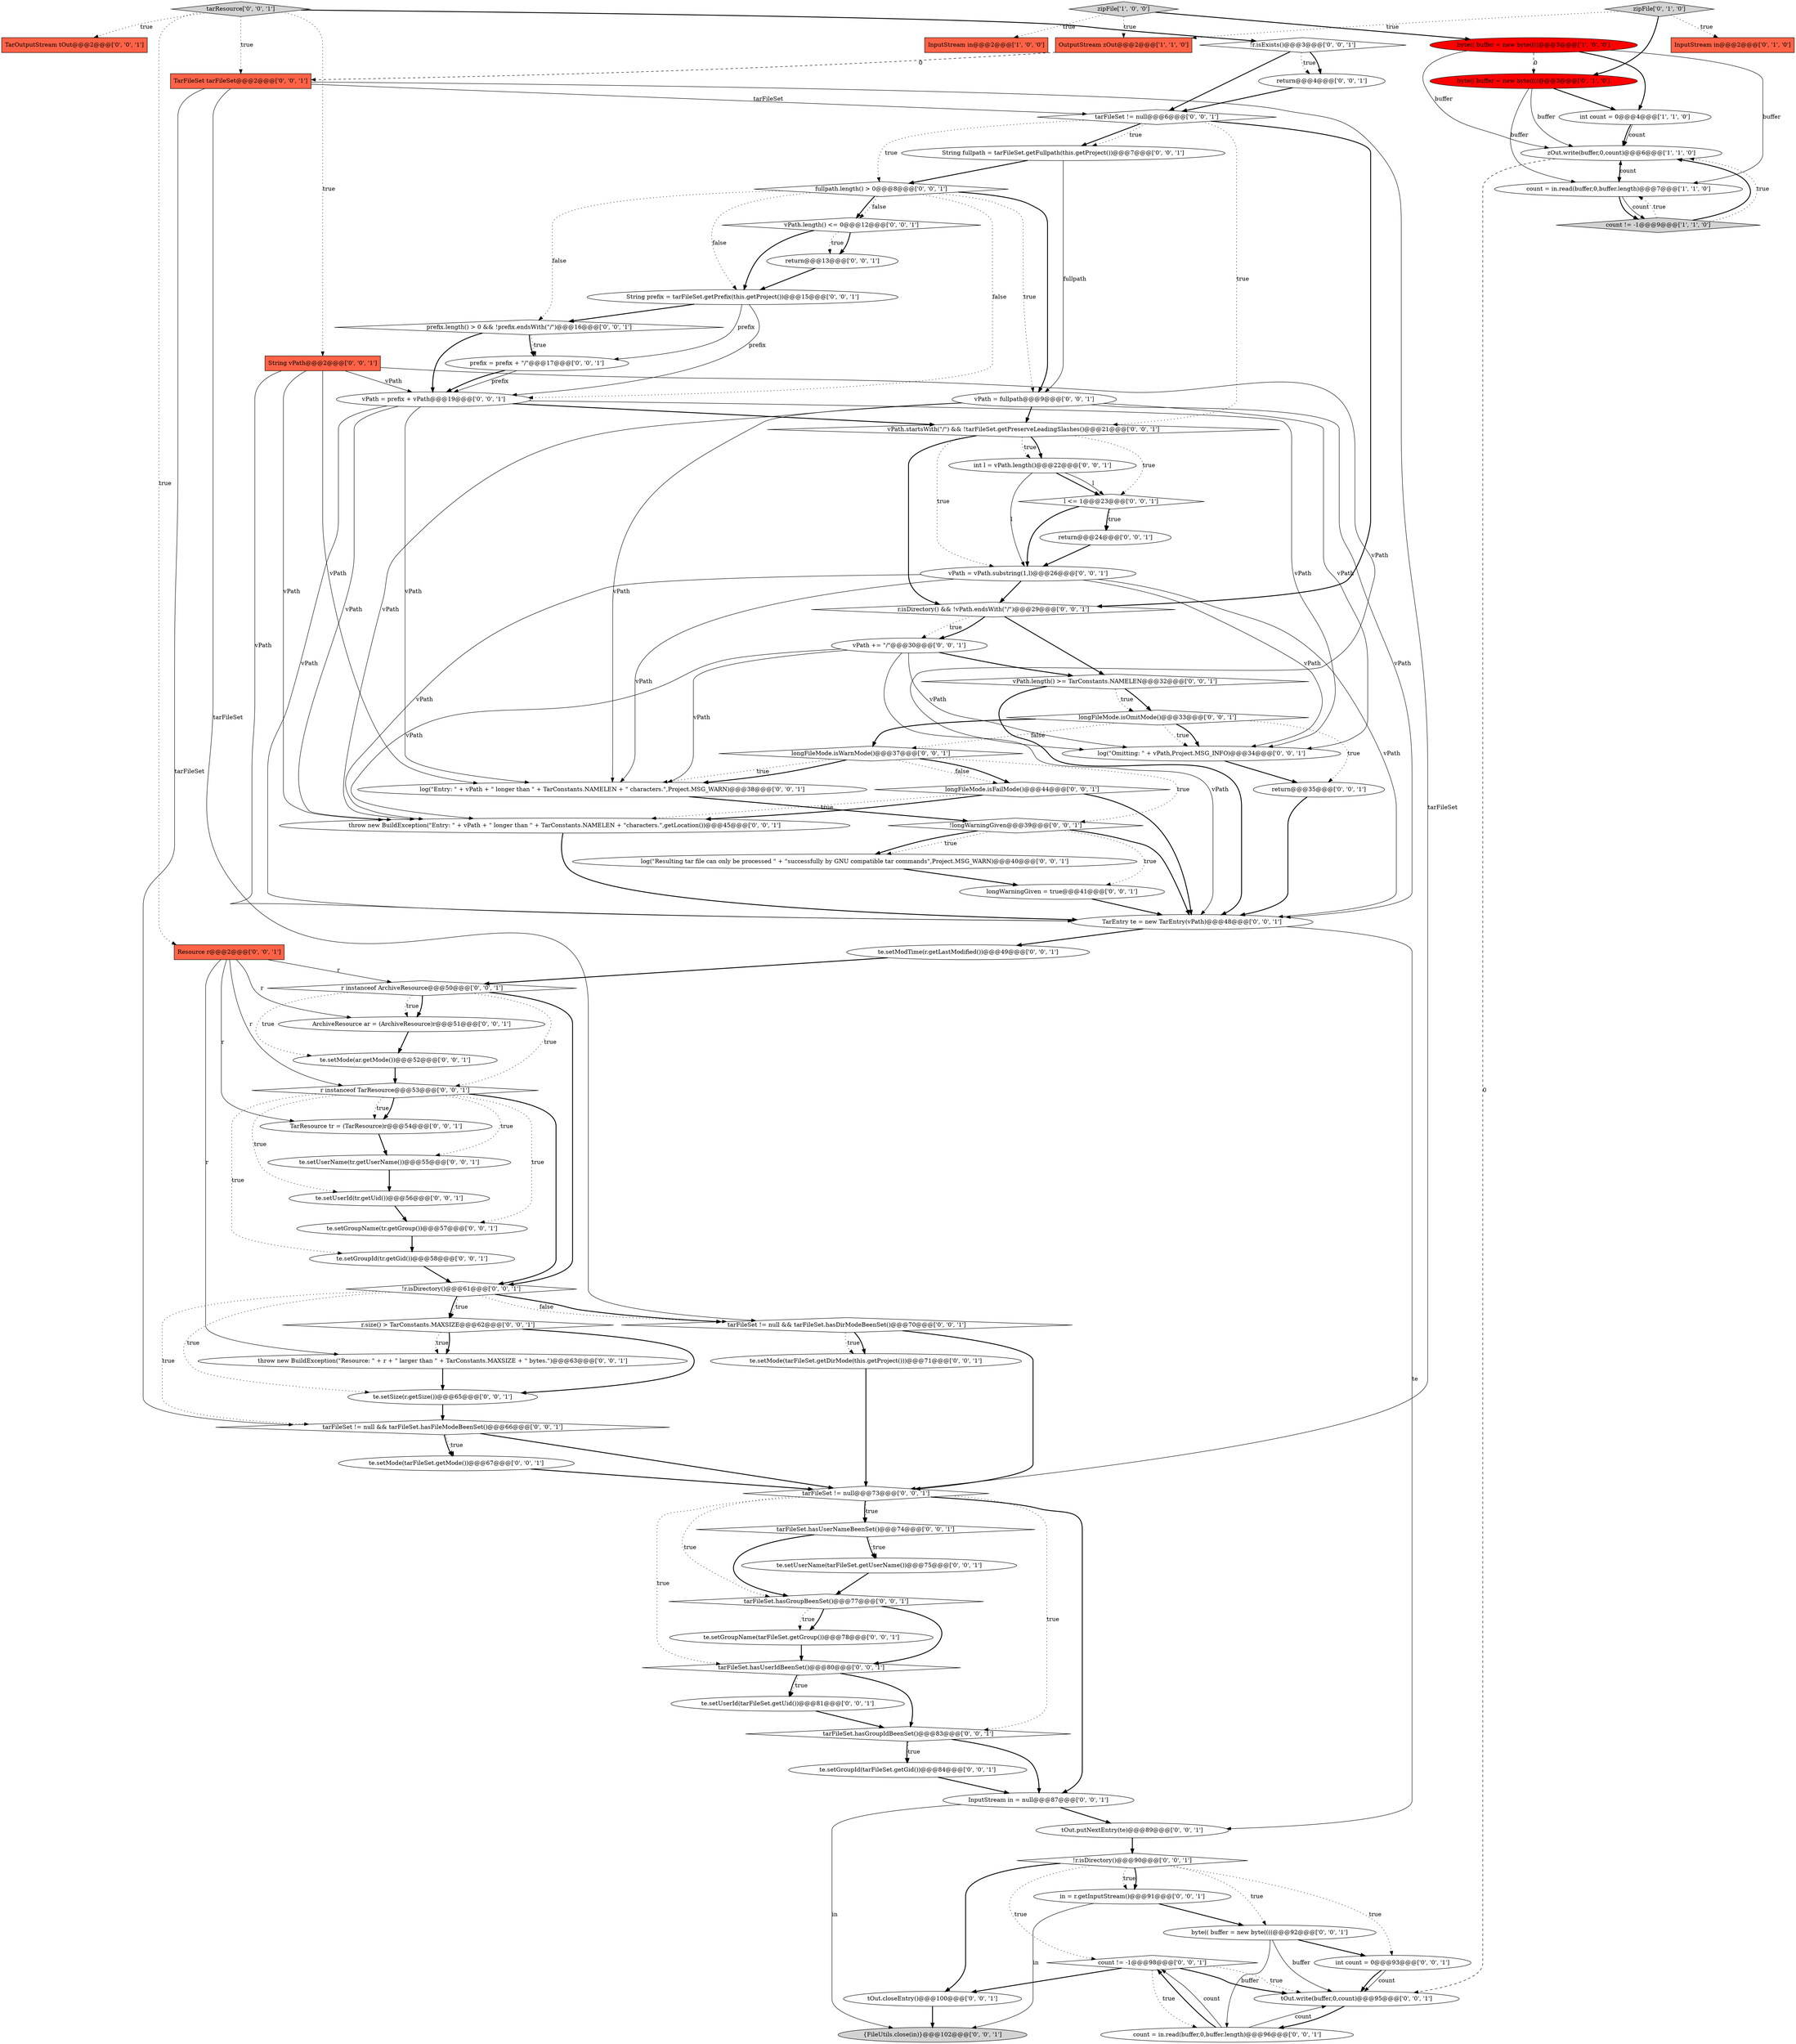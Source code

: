 digraph {
5 [style = filled, label = "OutputStream zOut@@@2@@@['1', '1', '0']", fillcolor = tomato, shape = box image = "AAA0AAABBB1BBB"];
53 [style = filled, label = "Resource r@@@2@@@['0', '0', '1']", fillcolor = tomato, shape = box image = "AAA0AAABBB3BBB"];
24 [style = filled, label = "throw new BuildException(\"Resource: \" + r + \" larger than \" + TarConstants.MAXSIZE + \" bytes.\")@@@63@@@['0', '0', '1']", fillcolor = white, shape = ellipse image = "AAA0AAABBB3BBB"];
0 [style = filled, label = "count != -1@@@9@@@['1', '1', '0']", fillcolor = lightgray, shape = diamond image = "AAA0AAABBB1BBB"];
40 [style = filled, label = "TarOutputStream tOut@@@2@@@['0', '0', '1']", fillcolor = tomato, shape = box image = "AAA0AAABBB3BBB"];
9 [style = filled, label = "zipFile['0', '1', '0']", fillcolor = lightgray, shape = diamond image = "AAA0AAABBB2BBB"];
39 [style = filled, label = "tOut.write(buffer,0,count)@@@95@@@['0', '0', '1']", fillcolor = white, shape = ellipse image = "AAA0AAABBB3BBB"];
2 [style = filled, label = "zOut.write(buffer,0,count)@@@6@@@['1', '1', '0']", fillcolor = white, shape = ellipse image = "AAA0AAABBB1BBB"];
83 [style = filled, label = "count != -1@@@98@@@['0', '0', '1']", fillcolor = white, shape = diamond image = "AAA0AAABBB3BBB"];
69 [style = filled, label = "String fullpath = tarFileSet.getFullpath(this.getProject())@@@7@@@['0', '0', '1']", fillcolor = white, shape = ellipse image = "AAA0AAABBB3BBB"];
14 [style = filled, label = "te.setMode(tarFileSet.getDirMode(this.getProject()))@@@71@@@['0', '0', '1']", fillcolor = white, shape = ellipse image = "AAA0AAABBB3BBB"];
78 [style = filled, label = "int l = vPath.length()@@@22@@@['0', '0', '1']", fillcolor = white, shape = ellipse image = "AAA0AAABBB3BBB"];
79 [style = filled, label = "return@@@24@@@['0', '0', '1']", fillcolor = white, shape = ellipse image = "AAA0AAABBB3BBB"];
46 [style = filled, label = "tarFileSet != null && tarFileSet.hasFileModeBeenSet()@@@66@@@['0', '0', '1']", fillcolor = white, shape = diamond image = "AAA0AAABBB3BBB"];
75 [style = filled, label = "te.setUserName(tarFileSet.getUserName())@@@75@@@['0', '0', '1']", fillcolor = white, shape = ellipse image = "AAA0AAABBB3BBB"];
25 [style = filled, label = "te.setSize(r.getSize())@@@65@@@['0', '0', '1']", fillcolor = white, shape = ellipse image = "AAA0AAABBB3BBB"];
10 [style = filled, label = "byte(( buffer = new byte((((@@@3@@@['0', '1', '0']", fillcolor = red, shape = ellipse image = "AAA1AAABBB2BBB"];
8 [style = filled, label = "InputStream in@@@2@@@['0', '1', '0']", fillcolor = tomato, shape = box image = "AAA0AAABBB2BBB"];
74 [style = filled, label = "!r.isDirectory()@@@90@@@['0', '0', '1']", fillcolor = white, shape = diamond image = "AAA0AAABBB3BBB"];
73 [style = filled, label = "vPath.length() >= TarConstants.NAMELEN@@@32@@@['0', '0', '1']", fillcolor = white, shape = diamond image = "AAA0AAABBB3BBB"];
36 [style = filled, label = "{FileUtils.close(in)}@@@102@@@['0', '0', '1']", fillcolor = lightgray, shape = ellipse image = "AAA0AAABBB3BBB"];
42 [style = filled, label = "te.setMode(tarFileSet.getMode())@@@67@@@['0', '0', '1']", fillcolor = white, shape = ellipse image = "AAA0AAABBB3BBB"];
56 [style = filled, label = "te.setMode(ar.getMode())@@@52@@@['0', '0', '1']", fillcolor = white, shape = ellipse image = "AAA0AAABBB3BBB"];
70 [style = filled, label = "tarFileSet != null && tarFileSet.hasDirModeBeenSet()@@@70@@@['0', '0', '1']", fillcolor = white, shape = diamond image = "AAA0AAABBB3BBB"];
3 [style = filled, label = "InputStream in@@@2@@@['1', '0', '0']", fillcolor = tomato, shape = box image = "AAA0AAABBB1BBB"];
57 [style = filled, label = "tarFileSet != null@@@73@@@['0', '0', '1']", fillcolor = white, shape = diamond image = "AAA0AAABBB3BBB"];
60 [style = filled, label = "vPath.length() <= 0@@@12@@@['0', '0', '1']", fillcolor = white, shape = diamond image = "AAA0AAABBB3BBB"];
80 [style = filled, label = "te.setUserId(tr.getUid())@@@56@@@['0', '0', '1']", fillcolor = white, shape = ellipse image = "AAA0AAABBB3BBB"];
1 [style = filled, label = "int count = 0@@@4@@@['1', '1', '0']", fillcolor = white, shape = ellipse image = "AAA0AAABBB1BBB"];
26 [style = filled, label = "log(\"Omitting: \" + vPath,Project.MSG_INFO)@@@34@@@['0', '0', '1']", fillcolor = white, shape = ellipse image = "AAA0AAABBB3BBB"];
38 [style = filled, label = "tOut.closeEntry()@@@100@@@['0', '0', '1']", fillcolor = white, shape = ellipse image = "AAA0AAABBB3BBB"];
82 [style = filled, label = "!r.isExists()@@@3@@@['0', '0', '1']", fillcolor = white, shape = diamond image = "AAA0AAABBB3BBB"];
76 [style = filled, label = "tarFileSet.hasGroupIdBeenSet()@@@83@@@['0', '0', '1']", fillcolor = white, shape = diamond image = "AAA0AAABBB3BBB"];
18 [style = filled, label = "!r.isDirectory()@@@61@@@['0', '0', '1']", fillcolor = white, shape = diamond image = "AAA0AAABBB3BBB"];
4 [style = filled, label = "count = in.read(buffer,0,buffer.length)@@@7@@@['1', '1', '0']", fillcolor = white, shape = ellipse image = "AAA0AAABBB1BBB"];
35 [style = filled, label = "longFileMode.isOmitMode()@@@33@@@['0', '0', '1']", fillcolor = white, shape = diamond image = "AAA0AAABBB3BBB"];
66 [style = filled, label = "return@@@35@@@['0', '0', '1']", fillcolor = white, shape = ellipse image = "AAA0AAABBB3BBB"];
33 [style = filled, label = "TarResource tr = (TarResource)r@@@54@@@['0', '0', '1']", fillcolor = white, shape = ellipse image = "AAA0AAABBB3BBB"];
7 [style = filled, label = "byte(( buffer = new byte((((@@@3@@@['1', '0', '0']", fillcolor = red, shape = ellipse image = "AAA1AAABBB1BBB"];
28 [style = filled, label = "te.setGroupName(tarFileSet.getGroup())@@@78@@@['0', '0', '1']", fillcolor = white, shape = ellipse image = "AAA0AAABBB3BBB"];
41 [style = filled, label = "te.setGroupId(tarFileSet.getGid())@@@84@@@['0', '0', '1']", fillcolor = white, shape = ellipse image = "AAA0AAABBB3BBB"];
81 [style = filled, label = "in = r.getInputStream()@@@91@@@['0', '0', '1']", fillcolor = white, shape = ellipse image = "AAA0AAABBB3BBB"];
31 [style = filled, label = "te.setUserName(tr.getUserName())@@@55@@@['0', '0', '1']", fillcolor = white, shape = ellipse image = "AAA0AAABBB3BBB"];
22 [style = filled, label = "log(\"Resulting tar file can only be processed \" + \"successfully by GNU compatible tar commands\",Project.MSG_WARN)@@@40@@@['0', '0', '1']", fillcolor = white, shape = ellipse image = "AAA0AAABBB3BBB"];
17 [style = filled, label = "te.setUserId(tarFileSet.getUid())@@@81@@@['0', '0', '1']", fillcolor = white, shape = ellipse image = "AAA0AAABBB3BBB"];
32 [style = filled, label = "return@@@13@@@['0', '0', '1']", fillcolor = white, shape = ellipse image = "AAA0AAABBB3BBB"];
30 [style = filled, label = "prefix.length() > 0 && !prefix.endsWith(\"/\")@@@16@@@['0', '0', '1']", fillcolor = white, shape = diamond image = "AAA0AAABBB3BBB"];
71 [style = filled, label = "r.isDirectory() && !vPath.endsWith(\"/\")@@@29@@@['0', '0', '1']", fillcolor = white, shape = diamond image = "AAA0AAABBB3BBB"];
29 [style = filled, label = "te.setGroupName(tr.getGroup())@@@57@@@['0', '0', '1']", fillcolor = white, shape = ellipse image = "AAA0AAABBB3BBB"];
65 [style = filled, label = "int count = 0@@@93@@@['0', '0', '1']", fillcolor = white, shape = ellipse image = "AAA0AAABBB3BBB"];
27 [style = filled, label = "!longWarningGiven@@@39@@@['0', '0', '1']", fillcolor = white, shape = diamond image = "AAA0AAABBB3BBB"];
49 [style = filled, label = "count = in.read(buffer,0,buffer.length)@@@96@@@['0', '0', '1']", fillcolor = white, shape = ellipse image = "AAA0AAABBB3BBB"];
55 [style = filled, label = "ArchiveResource ar = (ArchiveResource)r@@@51@@@['0', '0', '1']", fillcolor = white, shape = ellipse image = "AAA0AAABBB3BBB"];
11 [style = filled, label = "r instanceof ArchiveResource@@@50@@@['0', '0', '1']", fillcolor = white, shape = diamond image = "AAA0AAABBB3BBB"];
44 [style = filled, label = "throw new BuildException(\"Entry: \" + vPath + \" longer than \" + TarConstants.NAMELEN + \"characters.\",getLocation())@@@45@@@['0', '0', '1']", fillcolor = white, shape = ellipse image = "AAA0AAABBB3BBB"];
16 [style = filled, label = "te.setModTime(r.getLastModified())@@@49@@@['0', '0', '1']", fillcolor = white, shape = ellipse image = "AAA0AAABBB3BBB"];
19 [style = filled, label = "log(\"Entry: \" + vPath + \" longer than \" + TarConstants.NAMELEN + \" characters.\",Project.MSG_WARN)@@@38@@@['0', '0', '1']", fillcolor = white, shape = ellipse image = "AAA0AAABBB3BBB"];
12 [style = filled, label = "vPath = vPath.substring(1,l)@@@26@@@['0', '0', '1']", fillcolor = white, shape = ellipse image = "AAA0AAABBB3BBB"];
21 [style = filled, label = "longWarningGiven = true@@@41@@@['0', '0', '1']", fillcolor = white, shape = ellipse image = "AAA0AAABBB3BBB"];
59 [style = filled, label = "tarResource['0', '0', '1']", fillcolor = lightgray, shape = diamond image = "AAA0AAABBB3BBB"];
47 [style = filled, label = "vPath = fullpath@@@9@@@['0', '0', '1']", fillcolor = white, shape = ellipse image = "AAA0AAABBB3BBB"];
43 [style = filled, label = "tarFileSet.hasUserNameBeenSet()@@@74@@@['0', '0', '1']", fillcolor = white, shape = diamond image = "AAA0AAABBB3BBB"];
67 [style = filled, label = "String vPath@@@2@@@['0', '0', '1']", fillcolor = tomato, shape = box image = "AAA0AAABBB3BBB"];
48 [style = filled, label = "r.size() > TarConstants.MAXSIZE@@@62@@@['0', '0', '1']", fillcolor = white, shape = diamond image = "AAA0AAABBB3BBB"];
15 [style = filled, label = "byte(( buffer = new byte((((@@@92@@@['0', '0', '1']", fillcolor = white, shape = ellipse image = "AAA0AAABBB3BBB"];
54 [style = filled, label = "tOut.putNextEntry(te)@@@89@@@['0', '0', '1']", fillcolor = white, shape = ellipse image = "AAA0AAABBB3BBB"];
58 [style = filled, label = "vPath = prefix + vPath@@@19@@@['0', '0', '1']", fillcolor = white, shape = ellipse image = "AAA0AAABBB3BBB"];
45 [style = filled, label = "InputStream in = null@@@87@@@['0', '0', '1']", fillcolor = white, shape = ellipse image = "AAA0AAABBB3BBB"];
62 [style = filled, label = "return@@@4@@@['0', '0', '1']", fillcolor = white, shape = ellipse image = "AAA0AAABBB3BBB"];
34 [style = filled, label = "tarFileSet != null@@@6@@@['0', '0', '1']", fillcolor = white, shape = diamond image = "AAA0AAABBB3BBB"];
61 [style = filled, label = "tarFileSet.hasGroupBeenSet()@@@77@@@['0', '0', '1']", fillcolor = white, shape = diamond image = "AAA0AAABBB3BBB"];
77 [style = filled, label = "fullpath.length() > 0@@@8@@@['0', '0', '1']", fillcolor = white, shape = diamond image = "AAA0AAABBB3BBB"];
50 [style = filled, label = "tarFileSet.hasUserIdBeenSet()@@@80@@@['0', '0', '1']", fillcolor = white, shape = diamond image = "AAA0AAABBB3BBB"];
37 [style = filled, label = "te.setGroupId(tr.getGid())@@@58@@@['0', '0', '1']", fillcolor = white, shape = ellipse image = "AAA0AAABBB3BBB"];
6 [style = filled, label = "zipFile['1', '0', '0']", fillcolor = lightgray, shape = diamond image = "AAA0AAABBB1BBB"];
20 [style = filled, label = "TarEntry te = new TarEntry(vPath)@@@48@@@['0', '0', '1']", fillcolor = white, shape = ellipse image = "AAA0AAABBB3BBB"];
68 [style = filled, label = "prefix = prefix + \"/\"@@@17@@@['0', '0', '1']", fillcolor = white, shape = ellipse image = "AAA0AAABBB3BBB"];
72 [style = filled, label = "String prefix = tarFileSet.getPrefix(this.getProject())@@@15@@@['0', '0', '1']", fillcolor = white, shape = ellipse image = "AAA0AAABBB3BBB"];
63 [style = filled, label = "r instanceof TarResource@@@53@@@['0', '0', '1']", fillcolor = white, shape = diamond image = "AAA0AAABBB3BBB"];
13 [style = filled, label = "longFileMode.isFailMode()@@@44@@@['0', '0', '1']", fillcolor = white, shape = diamond image = "AAA0AAABBB3BBB"];
23 [style = filled, label = "l <= 1@@@23@@@['0', '0', '1']", fillcolor = white, shape = diamond image = "AAA0AAABBB3BBB"];
64 [style = filled, label = "vPath.startsWith(\"/\") && !tarFileSet.getPreserveLeadingSlashes()@@@21@@@['0', '0', '1']", fillcolor = white, shape = diamond image = "AAA0AAABBB3BBB"];
51 [style = filled, label = "longFileMode.isWarnMode()@@@37@@@['0', '0', '1']", fillcolor = white, shape = diamond image = "AAA0AAABBB3BBB"];
52 [style = filled, label = "vPath += \"/\"@@@30@@@['0', '0', '1']", fillcolor = white, shape = ellipse image = "AAA0AAABBB3BBB"];
84 [style = filled, label = "TarFileSet tarFileSet@@@2@@@['0', '0', '1']", fillcolor = tomato, shape = box image = "AAA0AAABBB3BBB"];
10->4 [style = solid, label="buffer"];
7->2 [style = solid, label="buffer"];
83->39 [style = bold, label=""];
47->44 [style = solid, label="vPath"];
49->83 [style = bold, label=""];
71->52 [style = dotted, label="true"];
63->80 [style = dotted, label="true"];
28->50 [style = bold, label=""];
1->2 [style = solid, label="count"];
83->49 [style = dotted, label="true"];
43->75 [style = dotted, label="true"];
77->72 [style = dotted, label="false"];
60->32 [style = bold, label=""];
35->26 [style = dotted, label="true"];
52->20 [style = solid, label="vPath"];
9->10 [style = bold, label=""];
74->81 [style = dotted, label="true"];
48->24 [style = dotted, label="true"];
53->33 [style = solid, label="r"];
51->13 [style = dotted, label="false"];
78->23 [style = bold, label=""];
47->19 [style = solid, label="vPath"];
77->47 [style = bold, label=""];
5->84 [style = dashed, label="0"];
81->36 [style = solid, label="in"];
20->16 [style = bold, label=""];
66->20 [style = bold, label=""];
76->41 [style = bold, label=""];
32->72 [style = bold, label=""];
82->62 [style = dotted, label="true"];
39->49 [style = bold, label=""];
77->60 [style = bold, label=""];
12->20 [style = solid, label="vPath"];
41->45 [style = bold, label=""];
23->12 [style = bold, label=""];
70->57 [style = bold, label=""];
83->38 [style = bold, label=""];
34->69 [style = bold, label=""];
20->54 [style = solid, label="te"];
67->58 [style = solid, label="vPath"];
6->3 [style = dotted, label="true"];
11->63 [style = dotted, label="true"];
4->0 [style = solid, label="count"];
48->24 [style = bold, label=""];
26->66 [style = bold, label=""];
83->39 [style = dotted, label="true"];
59->84 [style = dotted, label="true"];
13->44 [style = dotted, label="true"];
67->19 [style = solid, label="vPath"];
70->14 [style = dotted, label="true"];
53->63 [style = solid, label="r"];
47->64 [style = bold, label=""];
46->42 [style = bold, label=""];
7->1 [style = bold, label=""];
64->71 [style = bold, label=""];
27->22 [style = dotted, label="true"];
63->18 [style = bold, label=""];
63->33 [style = dotted, label="true"];
57->76 [style = dotted, label="true"];
52->73 [style = bold, label=""];
71->52 [style = bold, label=""];
73->35 [style = bold, label=""];
69->77 [style = bold, label=""];
30->58 [style = bold, label=""];
27->21 [style = dotted, label="true"];
57->45 [style = bold, label=""];
84->57 [style = solid, label="tarFileSet"];
30->68 [style = bold, label=""];
75->61 [style = bold, label=""];
2->4 [style = bold, label=""];
27->22 [style = bold, label=""];
35->66 [style = dotted, label="true"];
11->18 [style = bold, label=""];
4->0 [style = bold, label=""];
78->12 [style = solid, label="l"];
9->8 [style = dotted, label="true"];
34->71 [style = bold, label=""];
76->41 [style = dotted, label="true"];
17->76 [style = bold, label=""];
54->74 [style = bold, label=""];
57->50 [style = dotted, label="true"];
45->36 [style = solid, label="in"];
82->62 [style = bold, label=""];
4->2 [style = solid, label="count"];
44->20 [style = bold, label=""];
65->39 [style = bold, label=""];
84->34 [style = solid, label="tarFileSet"];
81->15 [style = bold, label=""];
14->57 [style = bold, label=""];
77->30 [style = dotted, label="false"];
23->79 [style = dotted, label="true"];
18->70 [style = dotted, label="false"];
2->39 [style = dashed, label="0"];
72->30 [style = bold, label=""];
18->70 [style = bold, label=""];
74->38 [style = bold, label=""];
65->39 [style = solid, label="count"];
6->7 [style = bold, label=""];
43->75 [style = bold, label=""];
10->1 [style = bold, label=""];
53->24 [style = solid, label="r"];
61->28 [style = bold, label=""];
27->20 [style = bold, label=""];
34->77 [style = dotted, label="true"];
35->51 [style = bold, label=""];
34->69 [style = dotted, label="true"];
60->32 [style = dotted, label="true"];
52->26 [style = solid, label="vPath"];
51->27 [style = dotted, label="true"];
63->29 [style = dotted, label="true"];
57->43 [style = dotted, label="true"];
59->40 [style = dotted, label="true"];
12->19 [style = solid, label="vPath"];
74->65 [style = dotted, label="true"];
64->78 [style = dotted, label="true"];
49->83 [style = solid, label="count"];
80->29 [style = bold, label=""];
70->14 [style = bold, label=""];
74->83 [style = dotted, label="true"];
68->58 [style = solid, label="prefix"];
50->17 [style = bold, label=""];
0->4 [style = dotted, label="true"];
63->31 [style = dotted, label="true"];
30->68 [style = dotted, label="true"];
79->12 [style = bold, label=""];
34->64 [style = dotted, label="true"];
29->37 [style = bold, label=""];
77->60 [style = dotted, label="false"];
67->26 [style = solid, label="vPath"];
53->55 [style = solid, label="r"];
58->44 [style = solid, label="vPath"];
51->13 [style = bold, label=""];
43->61 [style = bold, label=""];
15->49 [style = solid, label="buffer"];
61->28 [style = dotted, label="true"];
57->61 [style = dotted, label="true"];
71->73 [style = bold, label=""];
18->48 [style = bold, label=""];
7->4 [style = solid, label="buffer"];
23->79 [style = bold, label=""];
84->70 [style = solid, label="tarFileSet"];
58->20 [style = solid, label="vPath"];
60->72 [style = bold, label=""];
35->51 [style = dotted, label="false"];
42->57 [style = bold, label=""];
18->46 [style = dotted, label="true"];
24->25 [style = bold, label=""];
72->68 [style = solid, label="prefix"];
59->53 [style = dotted, label="true"];
76->45 [style = bold, label=""];
49->39 [style = solid, label="count"];
64->78 [style = bold, label=""];
62->34 [style = bold, label=""];
57->43 [style = bold, label=""];
1->2 [style = bold, label=""];
11->55 [style = bold, label=""];
56->63 [style = bold, label=""];
84->46 [style = solid, label="tarFileSet"];
15->39 [style = solid, label="buffer"];
73->35 [style = dotted, label="true"];
46->57 [style = bold, label=""];
53->11 [style = solid, label="r"];
35->26 [style = bold, label=""];
69->47 [style = solid, label="fullpath"];
74->15 [style = dotted, label="true"];
58->64 [style = bold, label=""];
9->5 [style = dotted, label="true"];
11->56 [style = dotted, label="true"];
16->11 [style = bold, label=""];
63->33 [style = bold, label=""];
18->25 [style = dotted, label="true"];
10->2 [style = solid, label="buffer"];
13->44 [style = bold, label=""];
0->2 [style = bold, label=""];
11->55 [style = dotted, label="true"];
22->21 [style = bold, label=""];
58->19 [style = solid, label="vPath"];
18->48 [style = dotted, label="true"];
38->36 [style = bold, label=""];
72->58 [style = solid, label="prefix"];
64->12 [style = dotted, label="true"];
25->46 [style = bold, label=""];
50->76 [style = bold, label=""];
82->34 [style = bold, label=""];
73->20 [style = bold, label=""];
67->44 [style = solid, label="vPath"];
55->56 [style = bold, label=""];
77->58 [style = dotted, label="false"];
50->17 [style = dotted, label="true"];
45->54 [style = bold, label=""];
74->81 [style = bold, label=""];
52->44 [style = solid, label="vPath"];
59->82 [style = bold, label=""];
78->23 [style = solid, label="l"];
21->20 [style = bold, label=""];
64->23 [style = dotted, label="true"];
47->20 [style = solid, label="vPath"];
19->27 [style = bold, label=""];
59->67 [style = dotted, label="true"];
63->37 [style = dotted, label="true"];
61->50 [style = bold, label=""];
48->25 [style = bold, label=""];
37->18 [style = bold, label=""];
12->71 [style = bold, label=""];
33->31 [style = bold, label=""];
46->42 [style = dotted, label="true"];
7->10 [style = dashed, label="0"];
47->26 [style = solid, label="vPath"];
67->20 [style = solid, label="vPath"];
12->26 [style = solid, label="vPath"];
12->44 [style = solid, label="vPath"];
15->65 [style = bold, label=""];
0->2 [style = dotted, label="true"];
31->80 [style = bold, label=""];
58->26 [style = solid, label="vPath"];
52->19 [style = solid, label="vPath"];
51->19 [style = dotted, label="true"];
51->19 [style = bold, label=""];
77->47 [style = dotted, label="true"];
6->5 [style = dotted, label="true"];
68->58 [style = bold, label=""];
13->20 [style = bold, label=""];
}
